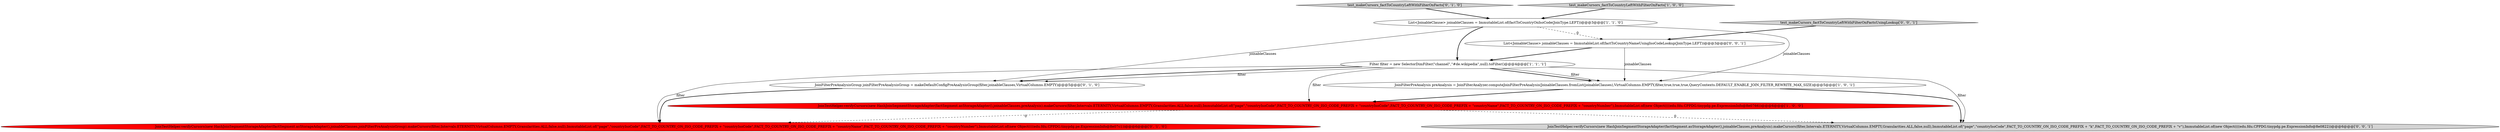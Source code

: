 digraph {
2 [style = filled, label = "Filter filter = new SelectorDimFilter(\"channel\",\"#de.wikipedia\",null).toFilter()@@@4@@@['1', '1', '1']", fillcolor = white, shape = ellipse image = "AAA0AAABBB1BBB"];
7 [style = filled, label = "test_makeCursors_factToCountryLeftWithFilterOnFacts['0', '1', '0']", fillcolor = lightgray, shape = diamond image = "AAA0AAABBB2BBB"];
4 [style = filled, label = "test_makeCursors_factToCountryLeftWithFilterOnFacts['1', '0', '0']", fillcolor = lightgray, shape = diamond image = "AAA0AAABBB1BBB"];
1 [style = filled, label = "JoinFilterPreAnalysis preAnalysis = JoinFilterAnalyzer.computeJoinFilterPreAnalysis(JoinableClauses.fromList(joinableClauses),VirtualColumns.EMPTY,filter,true,true,true,QueryContexts.DEFAULT_ENABLE_JOIN_FILTER_REWRITE_MAX_SIZE)@@@5@@@['1', '0', '1']", fillcolor = white, shape = ellipse image = "AAA0AAABBB1BBB"];
3 [style = filled, label = "List<JoinableClause> joinableClauses = ImmutableList.of(factToCountryOnIsoCode(JoinType.LEFT))@@@3@@@['1', '1', '0']", fillcolor = white, shape = ellipse image = "AAA0AAABBB1BBB"];
8 [style = filled, label = "test_makeCursors_factToCountryLeftWithFilterOnFactsUsingLookup['0', '0', '1']", fillcolor = lightgray, shape = diamond image = "AAA0AAABBB3BBB"];
9 [style = filled, label = "JoinTestHelper.verifyCursors(new HashJoinSegmentStorageAdapter(factSegment.asStorageAdapter(),joinableClauses,preAnalysis).makeCursors(filter,Intervals.ETERNITY,VirtualColumns.EMPTY,Granularities.ALL,false,null),ImmutableList.of(\"page\",\"countryIsoCode\",FACT_TO_COUNTRY_ON_ISO_CODE_PREFIX + \"k\",FACT_TO_COUNTRY_ON_ISO_CODE_PREFIX + \"v\"),ImmutableList.of(new Object((((edu.fdu.CPPDG.tinypdg.pe.ExpressionInfo@8e0822))@@@6@@@['0', '0', '1']", fillcolor = lightgray, shape = ellipse image = "AAA0AAABBB3BBB"];
5 [style = filled, label = "JoinTestHelper.verifyCursors(new HashJoinSegmentStorageAdapter(factSegment.asStorageAdapter(),joinableClauses,joinFilterPreAnalysisGroup).makeCursors(filter,Intervals.ETERNITY,VirtualColumns.EMPTY,Granularities.ALL,false,null),ImmutableList.of(\"page\",\"countryIsoCode\",FACT_TO_COUNTRY_ON_ISO_CODE_PREFIX + \"countryIsoCode\",FACT_TO_COUNTRY_ON_ISO_CODE_PREFIX + \"countryName\",FACT_TO_COUNTRY_ON_ISO_CODE_PREFIX + \"countryNumber\"),ImmutableList.of(new Object((((edu.fdu.CPPDG.tinypdg.pe.ExpressionInfo@8e07c1))@@@6@@@['0', '1', '0']", fillcolor = red, shape = ellipse image = "AAA1AAABBB2BBB"];
10 [style = filled, label = "List<JoinableClause> joinableClauses = ImmutableList.of(factToCountryNameUsingIsoCodeLookup(JoinType.LEFT))@@@3@@@['0', '0', '1']", fillcolor = white, shape = ellipse image = "AAA0AAABBB3BBB"];
0 [style = filled, label = "JoinTestHelper.verifyCursors(new HashJoinSegmentStorageAdapter(factSegment.asStorageAdapter(),joinableClauses,preAnalysis).makeCursors(filter,Intervals.ETERNITY,VirtualColumns.EMPTY,Granularities.ALL,false,null),ImmutableList.of(\"page\",\"countryIsoCode\",FACT_TO_COUNTRY_ON_ISO_CODE_PREFIX + \"countryIsoCode\",FACT_TO_COUNTRY_ON_ISO_CODE_PREFIX + \"countryName\",FACT_TO_COUNTRY_ON_ISO_CODE_PREFIX + \"countryNumber\"),ImmutableList.of(new Object((((edu.fdu.CPPDG.tinypdg.pe.ExpressionInfo@8e0766))@@@6@@@['1', '0', '0']", fillcolor = red, shape = ellipse image = "AAA1AAABBB1BBB"];
6 [style = filled, label = "JoinFilterPreAnalysisGroup joinFilterPreAnalysisGroup = makeDefaultConfigPreAnalysisGroup(filter,joinableClauses,VirtualColumns.EMPTY)@@@5@@@['0', '1', '0']", fillcolor = white, shape = ellipse image = "AAA0AAABBB2BBB"];
4->3 [style = bold, label=""];
8->10 [style = bold, label=""];
2->5 [style = solid, label="filter"];
3->1 [style = solid, label="joinableClauses"];
0->5 [style = dashed, label="0"];
2->6 [style = solid, label="filter"];
10->1 [style = solid, label="joinableClauses"];
2->6 [style = bold, label=""];
2->1 [style = bold, label=""];
2->1 [style = solid, label="filter"];
2->9 [style = solid, label="filter"];
1->0 [style = bold, label=""];
7->3 [style = bold, label=""];
1->9 [style = bold, label=""];
2->0 [style = solid, label="filter"];
6->5 [style = bold, label=""];
3->2 [style = bold, label=""];
3->6 [style = solid, label="joinableClauses"];
10->2 [style = bold, label=""];
3->10 [style = dashed, label="0"];
0->9 [style = dashed, label="0"];
}
